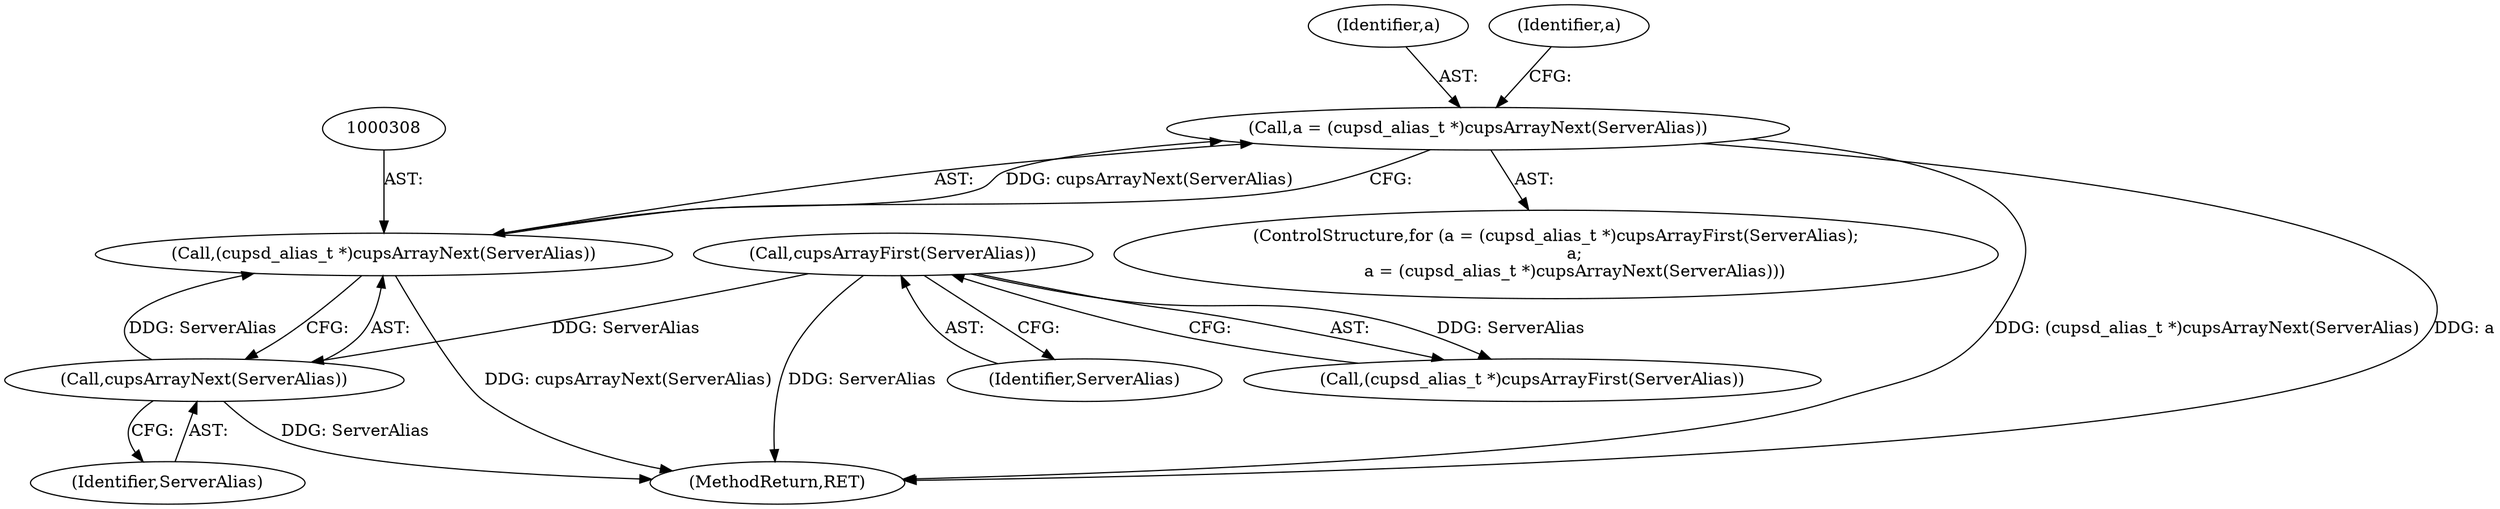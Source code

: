 digraph "0_cups_afa80cb2b457bf8d64f775bed307588610476c41@pointer" {
"1000305" [label="(Call,a = (cupsd_alias_t *)cupsArrayNext(ServerAlias))"];
"1000307" [label="(Call,(cupsd_alias_t *)cupsArrayNext(ServerAlias))"];
"1000309" [label="(Call,cupsArrayNext(ServerAlias))"];
"1000302" [label="(Call,cupsArrayFirst(ServerAlias))"];
"1000310" [label="(Identifier,ServerAlias)"];
"1000302" [label="(Call,cupsArrayFirst(ServerAlias))"];
"1000306" [label="(Identifier,a)"];
"1000304" [label="(Identifier,a)"];
"1000303" [label="(Identifier,ServerAlias)"];
"1000305" [label="(Call,a = (cupsd_alias_t *)cupsArrayNext(ServerAlias))"];
"1000307" [label="(Call,(cupsd_alias_t *)cupsArrayNext(ServerAlias))"];
"1000309" [label="(Call,cupsArrayNext(ServerAlias))"];
"1000297" [label="(ControlStructure,for (a = (cupsd_alias_t *)cupsArrayFirst(ServerAlias);\n       a;\n       a = (cupsd_alias_t *)cupsArrayNext(ServerAlias)))"];
"1000476" [label="(MethodReturn,RET)"];
"1000300" [label="(Call,(cupsd_alias_t *)cupsArrayFirst(ServerAlias))"];
"1000305" -> "1000297"  [label="AST: "];
"1000305" -> "1000307"  [label="CFG: "];
"1000306" -> "1000305"  [label="AST: "];
"1000307" -> "1000305"  [label="AST: "];
"1000304" -> "1000305"  [label="CFG: "];
"1000305" -> "1000476"  [label="DDG: (cupsd_alias_t *)cupsArrayNext(ServerAlias)"];
"1000305" -> "1000476"  [label="DDG: a"];
"1000307" -> "1000305"  [label="DDG: cupsArrayNext(ServerAlias)"];
"1000307" -> "1000309"  [label="CFG: "];
"1000308" -> "1000307"  [label="AST: "];
"1000309" -> "1000307"  [label="AST: "];
"1000307" -> "1000476"  [label="DDG: cupsArrayNext(ServerAlias)"];
"1000309" -> "1000307"  [label="DDG: ServerAlias"];
"1000309" -> "1000310"  [label="CFG: "];
"1000310" -> "1000309"  [label="AST: "];
"1000309" -> "1000476"  [label="DDG: ServerAlias"];
"1000302" -> "1000309"  [label="DDG: ServerAlias"];
"1000302" -> "1000300"  [label="AST: "];
"1000302" -> "1000303"  [label="CFG: "];
"1000303" -> "1000302"  [label="AST: "];
"1000300" -> "1000302"  [label="CFG: "];
"1000302" -> "1000476"  [label="DDG: ServerAlias"];
"1000302" -> "1000300"  [label="DDG: ServerAlias"];
}
